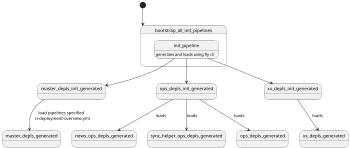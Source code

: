 @startuml
scale 350 width
[*] --> bootstrap_all_init_pipelines

state bootstrap_all_init_pipelines {
        init_pipeline: generates and loads using fly cli

 }


init_pipeline --> master_depls_init_generated
init_pipeline --> ops_depls_init_generated
init_pipeline --> xx_depls_init_generated

master_depls_init_generated --> master_depls_generated: load pipelines specified \n ci-deployment-overview.yml
ops_depls_init_generated --> news_ops_depls_generated: loads
ops_depls_init_generated --> sync_helper_ops_depls_generated: loads
ops_depls_init_generated --> ops_depls_generated: loads
xx_depls_init_generated --> xx_depls_generated: loads

@enduml